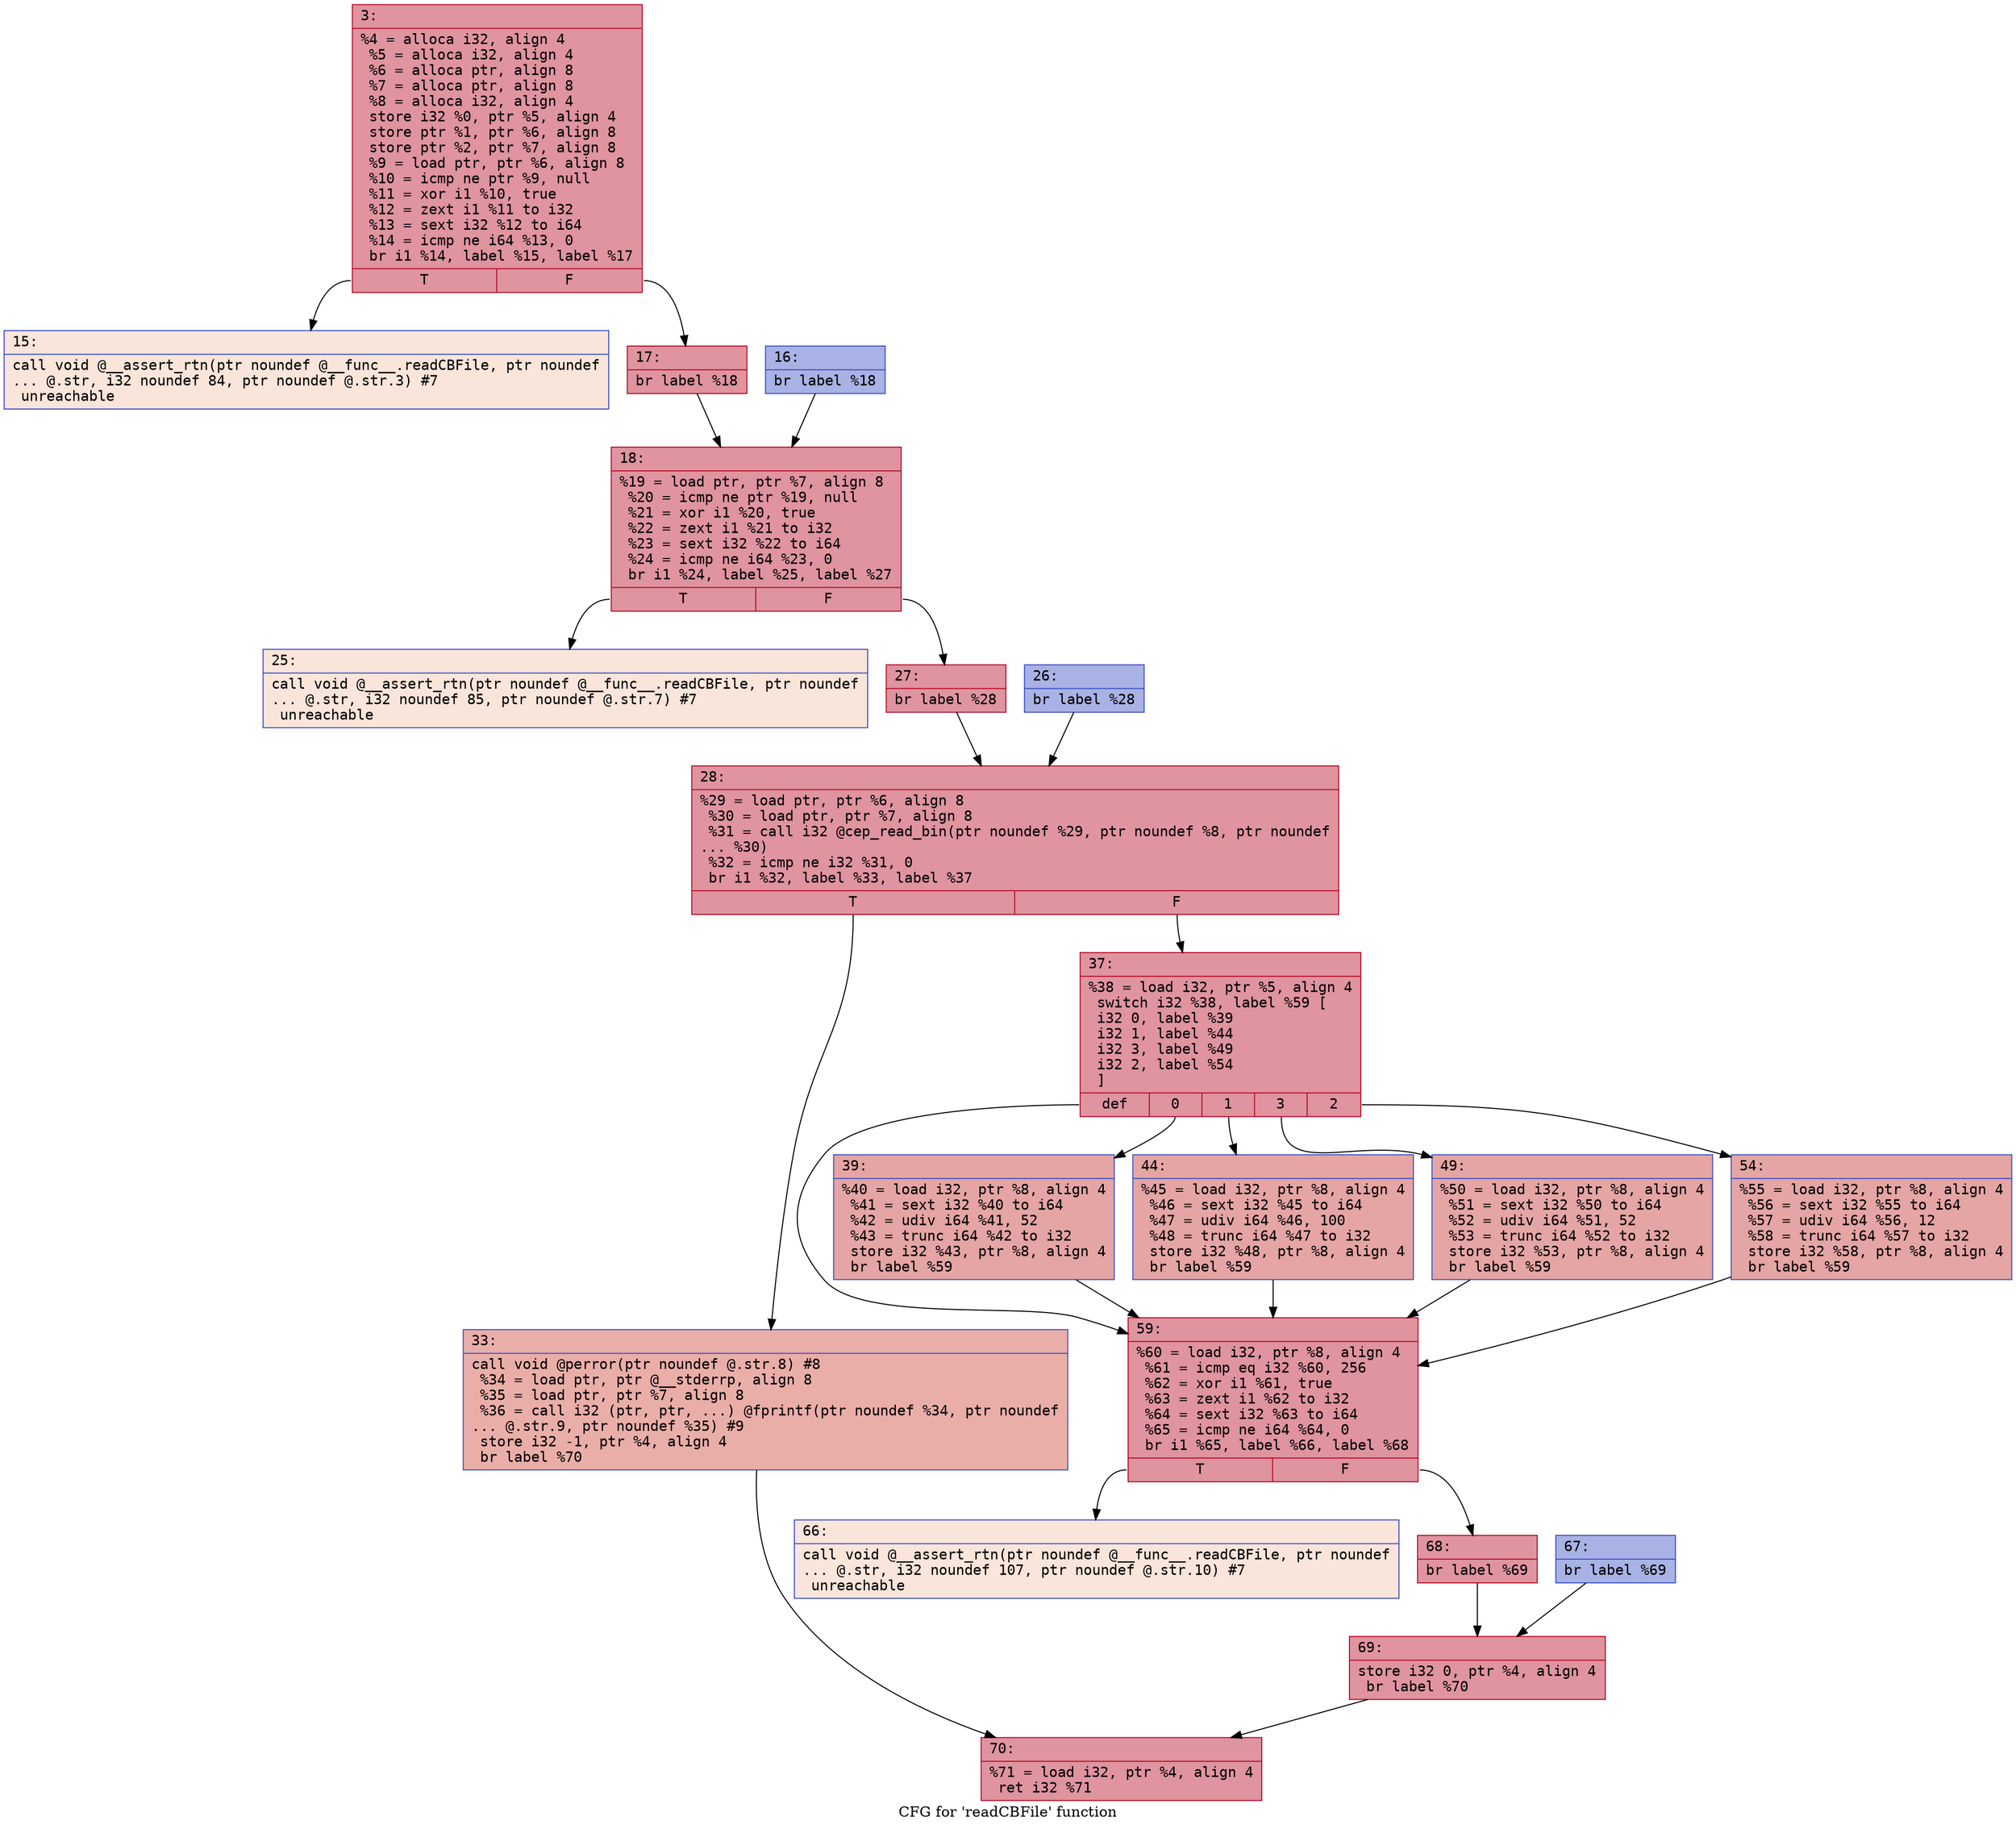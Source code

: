 digraph "CFG for 'readCBFile' function" {
	label="CFG for 'readCBFile' function";

	Node0x60000334e580 [shape=record,color="#b70d28ff", style=filled, fillcolor="#b70d2870" fontname="Courier",label="{3:\l|  %4 = alloca i32, align 4\l  %5 = alloca i32, align 4\l  %6 = alloca ptr, align 8\l  %7 = alloca ptr, align 8\l  %8 = alloca i32, align 4\l  store i32 %0, ptr %5, align 4\l  store ptr %1, ptr %6, align 8\l  store ptr %2, ptr %7, align 8\l  %9 = load ptr, ptr %6, align 8\l  %10 = icmp ne ptr %9, null\l  %11 = xor i1 %10, true\l  %12 = zext i1 %11 to i32\l  %13 = sext i32 %12 to i64\l  %14 = icmp ne i64 %13, 0\l  br i1 %14, label %15, label %17\l|{<s0>T|<s1>F}}"];
	Node0x60000334e580:s0 -> Node0x60000334e6c0[tooltip="3 -> 15\nProbability 0.00%" ];
	Node0x60000334e580:s1 -> Node0x60000334e760[tooltip="3 -> 17\nProbability 100.00%" ];
	Node0x60000334e6c0 [shape=record,color="#3d50c3ff", style=filled, fillcolor="#f4c5ad70" fontname="Courier",label="{15:\l|  call void @__assert_rtn(ptr noundef @__func__.readCBFile, ptr noundef\l... @.str, i32 noundef 84, ptr noundef @.str.3) #7\l  unreachable\l}"];
	Node0x60000334e710 [shape=record,color="#3d50c3ff", style=filled, fillcolor="#3d50c370" fontname="Courier",label="{16:\l|  br label %18\l}"];
	Node0x60000334e710 -> Node0x60000334e7b0[tooltip="16 -> 18\nProbability 100.00%" ];
	Node0x60000334e760 [shape=record,color="#b70d28ff", style=filled, fillcolor="#b70d2870" fontname="Courier",label="{17:\l|  br label %18\l}"];
	Node0x60000334e760 -> Node0x60000334e7b0[tooltip="17 -> 18\nProbability 100.00%" ];
	Node0x60000334e7b0 [shape=record,color="#b70d28ff", style=filled, fillcolor="#b70d2870" fontname="Courier",label="{18:\l|  %19 = load ptr, ptr %7, align 8\l  %20 = icmp ne ptr %19, null\l  %21 = xor i1 %20, true\l  %22 = zext i1 %21 to i32\l  %23 = sext i32 %22 to i64\l  %24 = icmp ne i64 %23, 0\l  br i1 %24, label %25, label %27\l|{<s0>T|<s1>F}}"];
	Node0x60000334e7b0:s0 -> Node0x60000334e800[tooltip="18 -> 25\nProbability 0.00%" ];
	Node0x60000334e7b0:s1 -> Node0x60000334e8a0[tooltip="18 -> 27\nProbability 100.00%" ];
	Node0x60000334e800 [shape=record,color="#3d50c3ff", style=filled, fillcolor="#f4c5ad70" fontname="Courier",label="{25:\l|  call void @__assert_rtn(ptr noundef @__func__.readCBFile, ptr noundef\l... @.str, i32 noundef 85, ptr noundef @.str.7) #7\l  unreachable\l}"];
	Node0x60000334e850 [shape=record,color="#3d50c3ff", style=filled, fillcolor="#3d50c370" fontname="Courier",label="{26:\l|  br label %28\l}"];
	Node0x60000334e850 -> Node0x60000334e8f0[tooltip="26 -> 28\nProbability 100.00%" ];
	Node0x60000334e8a0 [shape=record,color="#b70d28ff", style=filled, fillcolor="#b70d2870" fontname="Courier",label="{27:\l|  br label %28\l}"];
	Node0x60000334e8a0 -> Node0x60000334e8f0[tooltip="27 -> 28\nProbability 100.00%" ];
	Node0x60000334e8f0 [shape=record,color="#b70d28ff", style=filled, fillcolor="#b70d2870" fontname="Courier",label="{28:\l|  %29 = load ptr, ptr %6, align 8\l  %30 = load ptr, ptr %7, align 8\l  %31 = call i32 @cep_read_bin(ptr noundef %29, ptr noundef %8, ptr noundef\l... %30)\l  %32 = icmp ne i32 %31, 0\l  br i1 %32, label %33, label %37\l|{<s0>T|<s1>F}}"];
	Node0x60000334e8f0:s0 -> Node0x60000334e940[tooltip="28 -> 33\nProbability 5.88%" ];
	Node0x60000334e8f0:s1 -> Node0x60000334e990[tooltip="28 -> 37\nProbability 94.12%" ];
	Node0x60000334e940 [shape=record,color="#3d50c3ff", style=filled, fillcolor="#d0473d70" fontname="Courier",label="{33:\l|  call void @perror(ptr noundef @.str.8) #8\l  %34 = load ptr, ptr @__stderrp, align 8\l  %35 = load ptr, ptr %7, align 8\l  %36 = call i32 (ptr, ptr, ...) @fprintf(ptr noundef %34, ptr noundef\l... @.str.9, ptr noundef %35) #9\l  store i32 -1, ptr %4, align 4\l  br label %70\l}"];
	Node0x60000334e940 -> Node0x60000334ecb0[tooltip="33 -> 70\nProbability 100.00%" ];
	Node0x60000334e990 [shape=record,color="#b70d28ff", style=filled, fillcolor="#b70d2870" fontname="Courier",label="{37:\l|  %38 = load i32, ptr %5, align 4\l  switch i32 %38, label %59 [\l    i32 0, label %39\l    i32 1, label %44\l    i32 3, label %49\l    i32 2, label %54\l  ]\l|{<s0>def|<s1>0|<s2>1|<s3>3|<s4>2}}"];
	Node0x60000334e990:s0 -> Node0x60000334eb20[tooltip="37 -> 59\nProbability 20.00%" ];
	Node0x60000334e990:s1 -> Node0x60000334e9e0[tooltip="37 -> 39\nProbability 20.00%" ];
	Node0x60000334e990:s2 -> Node0x60000334ea30[tooltip="37 -> 44\nProbability 20.00%" ];
	Node0x60000334e990:s3 -> Node0x60000334ea80[tooltip="37 -> 49\nProbability 20.00%" ];
	Node0x60000334e990:s4 -> Node0x60000334ead0[tooltip="37 -> 54\nProbability 20.00%" ];
	Node0x60000334e9e0 [shape=record,color="#3d50c3ff", style=filled, fillcolor="#c5333470" fontname="Courier",label="{39:\l|  %40 = load i32, ptr %8, align 4\l  %41 = sext i32 %40 to i64\l  %42 = udiv i64 %41, 52\l  %43 = trunc i64 %42 to i32\l  store i32 %43, ptr %8, align 4\l  br label %59\l}"];
	Node0x60000334e9e0 -> Node0x60000334eb20[tooltip="39 -> 59\nProbability 100.00%" ];
	Node0x60000334ea30 [shape=record,color="#3d50c3ff", style=filled, fillcolor="#c5333470" fontname="Courier",label="{44:\l|  %45 = load i32, ptr %8, align 4\l  %46 = sext i32 %45 to i64\l  %47 = udiv i64 %46, 100\l  %48 = trunc i64 %47 to i32\l  store i32 %48, ptr %8, align 4\l  br label %59\l}"];
	Node0x60000334ea30 -> Node0x60000334eb20[tooltip="44 -> 59\nProbability 100.00%" ];
	Node0x60000334ea80 [shape=record,color="#3d50c3ff", style=filled, fillcolor="#c5333470" fontname="Courier",label="{49:\l|  %50 = load i32, ptr %8, align 4\l  %51 = sext i32 %50 to i64\l  %52 = udiv i64 %51, 52\l  %53 = trunc i64 %52 to i32\l  store i32 %53, ptr %8, align 4\l  br label %59\l}"];
	Node0x60000334ea80 -> Node0x60000334eb20[tooltip="49 -> 59\nProbability 100.00%" ];
	Node0x60000334ead0 [shape=record,color="#3d50c3ff", style=filled, fillcolor="#c5333470" fontname="Courier",label="{54:\l|  %55 = load i32, ptr %8, align 4\l  %56 = sext i32 %55 to i64\l  %57 = udiv i64 %56, 12\l  %58 = trunc i64 %57 to i32\l  store i32 %58, ptr %8, align 4\l  br label %59\l}"];
	Node0x60000334ead0 -> Node0x60000334eb20[tooltip="54 -> 59\nProbability 100.00%" ];
	Node0x60000334eb20 [shape=record,color="#b70d28ff", style=filled, fillcolor="#b70d2870" fontname="Courier",label="{59:\l|  %60 = load i32, ptr %8, align 4\l  %61 = icmp eq i32 %60, 256\l  %62 = xor i1 %61, true\l  %63 = zext i1 %62 to i32\l  %64 = sext i32 %63 to i64\l  %65 = icmp ne i64 %64, 0\l  br i1 %65, label %66, label %68\l|{<s0>T|<s1>F}}"];
	Node0x60000334eb20:s0 -> Node0x60000334eb70[tooltip="59 -> 66\nProbability 0.00%" ];
	Node0x60000334eb20:s1 -> Node0x60000334ec10[tooltip="59 -> 68\nProbability 100.00%" ];
	Node0x60000334eb70 [shape=record,color="#3d50c3ff", style=filled, fillcolor="#f4c5ad70" fontname="Courier",label="{66:\l|  call void @__assert_rtn(ptr noundef @__func__.readCBFile, ptr noundef\l... @.str, i32 noundef 107, ptr noundef @.str.10) #7\l  unreachable\l}"];
	Node0x60000334ebc0 [shape=record,color="#3d50c3ff", style=filled, fillcolor="#3d50c370" fontname="Courier",label="{67:\l|  br label %69\l}"];
	Node0x60000334ebc0 -> Node0x60000334ec60[tooltip="67 -> 69\nProbability 100.00%" ];
	Node0x60000334ec10 [shape=record,color="#b70d28ff", style=filled, fillcolor="#b70d2870" fontname="Courier",label="{68:\l|  br label %69\l}"];
	Node0x60000334ec10 -> Node0x60000334ec60[tooltip="68 -> 69\nProbability 100.00%" ];
	Node0x60000334ec60 [shape=record,color="#b70d28ff", style=filled, fillcolor="#b70d2870" fontname="Courier",label="{69:\l|  store i32 0, ptr %4, align 4\l  br label %70\l}"];
	Node0x60000334ec60 -> Node0x60000334ecb0[tooltip="69 -> 70\nProbability 100.00%" ];
	Node0x60000334ecb0 [shape=record,color="#b70d28ff", style=filled, fillcolor="#b70d2870" fontname="Courier",label="{70:\l|  %71 = load i32, ptr %4, align 4\l  ret i32 %71\l}"];
}
